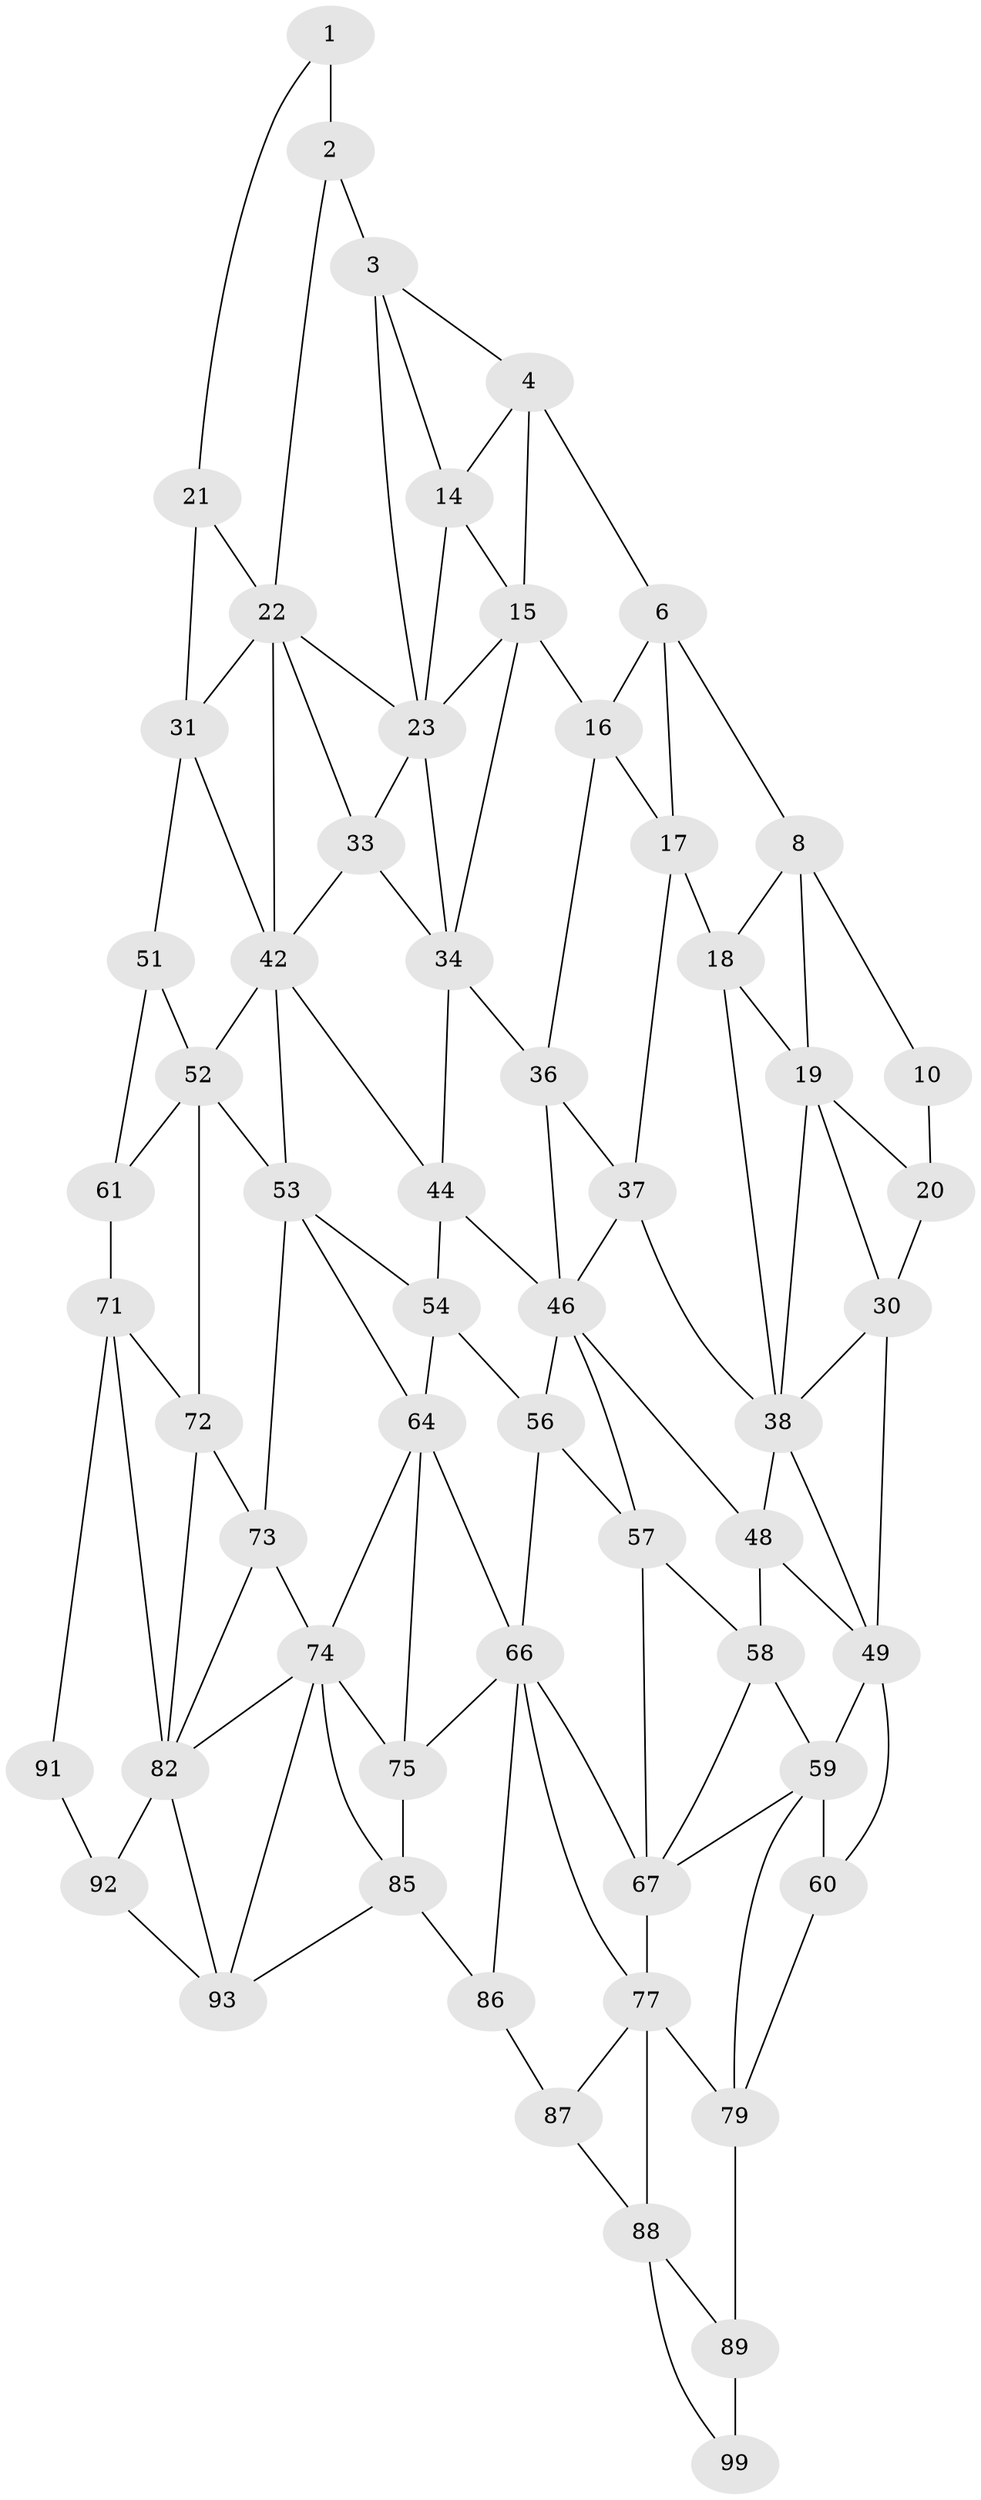 // original degree distribution, {2: 0.04, 3: 0.32, 4: 0.64}
// Generated by graph-tools (version 1.1) at 2025/11/02/21/25 10:11:11]
// undirected, 59 vertices, 122 edges
graph export_dot {
graph [start="1"]
  node [color=gray90,style=filled];
  1 [super="+11"];
  2 [super="+12"];
  3 [super="+13"];
  4 [super="+5"];
  6 [super="+7"];
  8 [super="+9"];
  10;
  14;
  15 [super="+25"];
  16 [super="+26"];
  17 [super="+27"];
  18 [super="+28"];
  19 [super="+29"];
  20;
  21;
  22 [super="+32"];
  23 [super="+24"];
  30 [super="+40"];
  31 [super="+41"];
  33;
  34 [super="+35"];
  36;
  37;
  38 [super="+39"];
  42 [super="+43"];
  44 [super="+45"];
  46 [super="+47"];
  48;
  49 [super="+50"];
  51;
  52 [super="+62"];
  53 [super="+63"];
  54 [super="+55"];
  56;
  57;
  58;
  59 [super="+69"];
  60 [super="+70"];
  61;
  64 [super="+65"];
  66 [super="+76"];
  67 [super="+68"];
  71 [super="+81"];
  72;
  73;
  74 [super="+84"];
  75;
  77 [super="+78"];
  79 [super="+80"];
  82 [super="+83"];
  85 [super="+95"];
  86 [super="+96"];
  87 [super="+97"];
  88 [super="+98"];
  89 [super="+90"];
  91;
  92;
  93 [super="+94"];
  99 [super="+100"];
  1 -- 2 [weight=2];
  1 -- 21;
  2 -- 3 [weight=2];
  2 -- 22;
  3 -- 4;
  3 -- 14;
  3 -- 23;
  4 -- 14;
  4 -- 6;
  4 -- 15;
  6 -- 16;
  6 -- 8;
  6 -- 17;
  8 -- 18;
  8 -- 10;
  8 -- 19;
  10 -- 20;
  14 -- 15;
  14 -- 23;
  15 -- 16 [weight=2];
  15 -- 34;
  15 -- 23;
  16 -- 17 [weight=2];
  16 -- 36;
  17 -- 18 [weight=2];
  17 -- 37;
  18 -- 19 [weight=2];
  18 -- 38;
  19 -- 20;
  19 -- 30;
  19 -- 38;
  20 -- 30;
  21 -- 31;
  21 -- 22;
  22 -- 23;
  22 -- 33;
  22 -- 42;
  22 -- 31;
  23 -- 33;
  23 -- 34;
  30 -- 49;
  30 -- 38;
  31 -- 42;
  31 -- 51;
  33 -- 34;
  33 -- 42;
  34 -- 44 [weight=2];
  34 -- 36;
  36 -- 46;
  36 -- 37;
  37 -- 38;
  37 -- 46;
  38 -- 48;
  38 -- 49;
  42 -- 52;
  42 -- 44;
  42 -- 53;
  44 -- 54 [weight=2];
  44 -- 46;
  46 -- 56;
  46 -- 48;
  46 -- 57;
  48 -- 58;
  48 -- 49;
  49 -- 59;
  49 -- 60;
  51 -- 61;
  51 -- 52;
  52 -- 53 [weight=2];
  52 -- 72;
  52 -- 61;
  53 -- 54;
  53 -- 64;
  53 -- 73;
  54 -- 64 [weight=2];
  54 -- 56;
  56 -- 66;
  56 -- 57;
  57 -- 67;
  57 -- 58;
  58 -- 59;
  58 -- 67;
  59 -- 60 [weight=2];
  59 -- 67;
  59 -- 79;
  60 -- 79;
  61 -- 71;
  64 -- 74;
  64 -- 66;
  64 -- 75;
  66 -- 67;
  66 -- 75;
  66 -- 77;
  66 -- 86;
  67 -- 77 [weight=2];
  71 -- 72;
  71 -- 82;
  71 -- 91;
  72 -- 82;
  72 -- 73;
  73 -- 74;
  73 -- 82;
  74 -- 75;
  74 -- 85;
  74 -- 82;
  74 -- 93;
  75 -- 85;
  77 -- 87;
  77 -- 88;
  77 -- 79;
  79 -- 89 [weight=2];
  82 -- 92;
  82 -- 93;
  85 -- 86 [weight=2];
  85 -- 93;
  86 -- 87 [weight=2];
  87 -- 88 [weight=2];
  88 -- 89;
  88 -- 99;
  89 -- 99 [weight=2];
  91 -- 92;
  92 -- 93;
}
